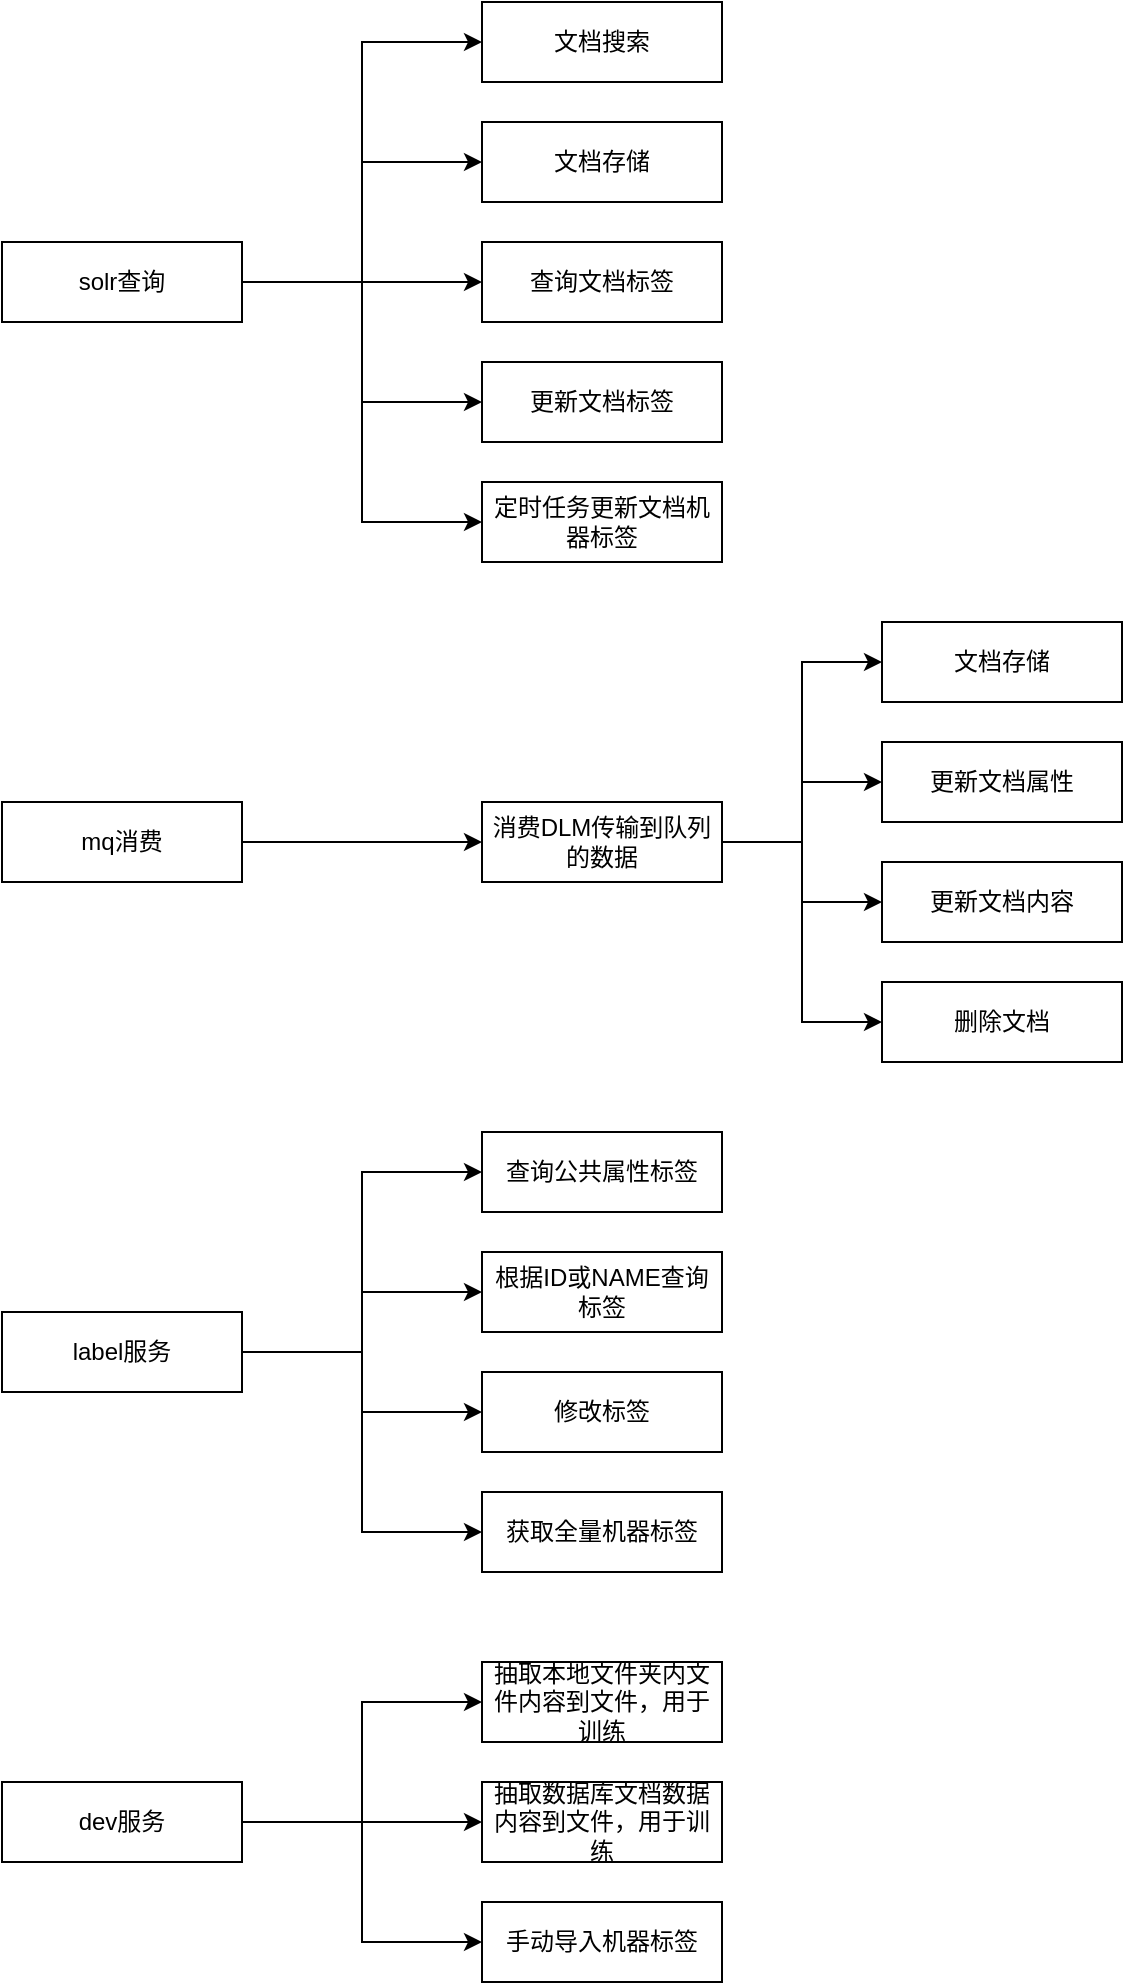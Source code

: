 <mxfile version="13.10.9" type="github">
  <diagram id="EnRVDa19JPiBxlZRLjFq" name="kms代码模块">
    <mxGraphModel dx="1108" dy="482" grid="1" gridSize="10" guides="1" tooltips="1" connect="1" arrows="1" fold="1" page="1" pageScale="1" pageWidth="827" pageHeight="1169" math="0" shadow="0">
      <root>
        <mxCell id="D3UzuKtn8YtnLK4msElT-0" />
        <mxCell id="D3UzuKtn8YtnLK4msElT-1" parent="D3UzuKtn8YtnLK4msElT-0" />
        <mxCell id="D3UzuKtn8YtnLK4msElT-2" value="文档存储" style="rounded=0;whiteSpace=wrap;html=1;" vertex="1" parent="D3UzuKtn8YtnLK4msElT-1">
          <mxGeometry x="520" y="330" width="120" height="40" as="geometry" />
        </mxCell>
        <mxCell id="D3UzuKtn8YtnLK4msElT-17" style="edgeStyle=orthogonalEdgeStyle;rounded=0;orthogonalLoop=1;jettySize=auto;html=1;entryX=0;entryY=0.5;entryDx=0;entryDy=0;" edge="1" parent="D3UzuKtn8YtnLK4msElT-1" source="D3UzuKtn8YtnLK4msElT-3" target="D3UzuKtn8YtnLK4msElT-15">
          <mxGeometry relative="1" as="geometry" />
        </mxCell>
        <mxCell id="D3UzuKtn8YtnLK4msElT-18" style="edgeStyle=orthogonalEdgeStyle;rounded=0;orthogonalLoop=1;jettySize=auto;html=1;entryX=0;entryY=0.5;entryDx=0;entryDy=0;" edge="1" parent="D3UzuKtn8YtnLK4msElT-1" source="D3UzuKtn8YtnLK4msElT-3" target="D3UzuKtn8YtnLK4msElT-16">
          <mxGeometry relative="1" as="geometry" />
        </mxCell>
        <mxCell id="D3UzuKtn8YtnLK4msElT-19" style="edgeStyle=orthogonalEdgeStyle;rounded=0;orthogonalLoop=1;jettySize=auto;html=1;entryX=0;entryY=0.5;entryDx=0;entryDy=0;" edge="1" parent="D3UzuKtn8YtnLK4msElT-1" source="D3UzuKtn8YtnLK4msElT-3" target="D3UzuKtn8YtnLK4msElT-11">
          <mxGeometry relative="1" as="geometry" />
        </mxCell>
        <mxCell id="D3UzuKtn8YtnLK4msElT-20" style="edgeStyle=orthogonalEdgeStyle;rounded=0;orthogonalLoop=1;jettySize=auto;html=1;entryX=0;entryY=0.5;entryDx=0;entryDy=0;" edge="1" parent="D3UzuKtn8YtnLK4msElT-1" source="D3UzuKtn8YtnLK4msElT-3" target="D3UzuKtn8YtnLK4msElT-12">
          <mxGeometry relative="1" as="geometry" />
        </mxCell>
        <mxCell id="D3UzuKtn8YtnLK4msElT-38" style="edgeStyle=orthogonalEdgeStyle;rounded=0;orthogonalLoop=1;jettySize=auto;html=1;entryX=0;entryY=0.5;entryDx=0;entryDy=0;" edge="1" parent="D3UzuKtn8YtnLK4msElT-1" source="D3UzuKtn8YtnLK4msElT-3" target="D3UzuKtn8YtnLK4msElT-37">
          <mxGeometry relative="1" as="geometry" />
        </mxCell>
        <mxCell id="D3UzuKtn8YtnLK4msElT-3" value="solr查询" style="rounded=0;whiteSpace=wrap;html=1;" vertex="1" parent="D3UzuKtn8YtnLK4msElT-1">
          <mxGeometry x="80" y="140" width="120" height="40" as="geometry" />
        </mxCell>
        <mxCell id="D3UzuKtn8YtnLK4msElT-33" style="edgeStyle=orthogonalEdgeStyle;rounded=0;orthogonalLoop=1;jettySize=auto;html=1;entryX=0;entryY=0.5;entryDx=0;entryDy=0;" edge="1" parent="D3UzuKtn8YtnLK4msElT-1" source="D3UzuKtn8YtnLK4msElT-4" target="D3UzuKtn8YtnLK4msElT-32">
          <mxGeometry relative="1" as="geometry" />
        </mxCell>
        <mxCell id="D3UzuKtn8YtnLK4msElT-34" style="edgeStyle=orthogonalEdgeStyle;rounded=0;orthogonalLoop=1;jettySize=auto;html=1;entryX=0;entryY=0.5;entryDx=0;entryDy=0;" edge="1" parent="D3UzuKtn8YtnLK4msElT-1" source="D3UzuKtn8YtnLK4msElT-4" target="D3UzuKtn8YtnLK4msElT-6">
          <mxGeometry relative="1" as="geometry" />
        </mxCell>
        <mxCell id="D3UzuKtn8YtnLK4msElT-35" style="edgeStyle=orthogonalEdgeStyle;rounded=0;orthogonalLoop=1;jettySize=auto;html=1;entryX=0;entryY=0.5;entryDx=0;entryDy=0;" edge="1" parent="D3UzuKtn8YtnLK4msElT-1" source="D3UzuKtn8YtnLK4msElT-4" target="D3UzuKtn8YtnLK4msElT-31">
          <mxGeometry relative="1" as="geometry" />
        </mxCell>
        <mxCell id="D3UzuKtn8YtnLK4msElT-4" value="dev服务" style="rounded=0;whiteSpace=wrap;html=1;" vertex="1" parent="D3UzuKtn8YtnLK4msElT-1">
          <mxGeometry x="80" y="910" width="120" height="40" as="geometry" />
        </mxCell>
        <mxCell id="D3UzuKtn8YtnLK4msElT-6" value="抽取数据库文档数据内容到文件，用于训练" style="rounded=0;whiteSpace=wrap;html=1;" vertex="1" parent="D3UzuKtn8YtnLK4msElT-1">
          <mxGeometry x="320" y="910" width="120" height="40" as="geometry" />
        </mxCell>
        <mxCell id="D3UzuKtn8YtnLK4msElT-10" value="" style="edgeStyle=orthogonalEdgeStyle;rounded=0;orthogonalLoop=1;jettySize=auto;html=1;" edge="1" parent="D3UzuKtn8YtnLK4msElT-1" source="D3UzuKtn8YtnLK4msElT-8" target="D3UzuKtn8YtnLK4msElT-9">
          <mxGeometry relative="1" as="geometry" />
        </mxCell>
        <mxCell id="D3UzuKtn8YtnLK4msElT-8" value="mq消费" style="rounded=0;whiteSpace=wrap;html=1;" vertex="1" parent="D3UzuKtn8YtnLK4msElT-1">
          <mxGeometry x="80" y="420" width="120" height="40" as="geometry" />
        </mxCell>
        <mxCell id="D3UzuKtn8YtnLK4msElT-24" style="edgeStyle=orthogonalEdgeStyle;rounded=0;orthogonalLoop=1;jettySize=auto;html=1;entryX=0;entryY=0.5;entryDx=0;entryDy=0;" edge="1" parent="D3UzuKtn8YtnLK4msElT-1" source="D3UzuKtn8YtnLK4msElT-9" target="D3UzuKtn8YtnLK4msElT-2">
          <mxGeometry relative="1" as="geometry" />
        </mxCell>
        <mxCell id="D3UzuKtn8YtnLK4msElT-25" style="edgeStyle=orthogonalEdgeStyle;rounded=0;orthogonalLoop=1;jettySize=auto;html=1;entryX=0;entryY=0.5;entryDx=0;entryDy=0;" edge="1" parent="D3UzuKtn8YtnLK4msElT-1" source="D3UzuKtn8YtnLK4msElT-9" target="D3UzuKtn8YtnLK4msElT-21">
          <mxGeometry relative="1" as="geometry" />
        </mxCell>
        <mxCell id="D3UzuKtn8YtnLK4msElT-26" style="edgeStyle=orthogonalEdgeStyle;rounded=0;orthogonalLoop=1;jettySize=auto;html=1;entryX=0;entryY=0.5;entryDx=0;entryDy=0;" edge="1" parent="D3UzuKtn8YtnLK4msElT-1" source="D3UzuKtn8YtnLK4msElT-9" target="D3UzuKtn8YtnLK4msElT-22">
          <mxGeometry relative="1" as="geometry" />
        </mxCell>
        <mxCell id="D3UzuKtn8YtnLK4msElT-27" style="edgeStyle=orthogonalEdgeStyle;rounded=0;orthogonalLoop=1;jettySize=auto;html=1;entryX=0;entryY=0.5;entryDx=0;entryDy=0;" edge="1" parent="D3UzuKtn8YtnLK4msElT-1" source="D3UzuKtn8YtnLK4msElT-9" target="D3UzuKtn8YtnLK4msElT-23">
          <mxGeometry relative="1" as="geometry" />
        </mxCell>
        <mxCell id="D3UzuKtn8YtnLK4msElT-9" value="消费DLM传输到队列的数据" style="whiteSpace=wrap;html=1;rounded=0;" vertex="1" parent="D3UzuKtn8YtnLK4msElT-1">
          <mxGeometry x="320" y="420" width="120" height="40" as="geometry" />
        </mxCell>
        <mxCell id="D3UzuKtn8YtnLK4msElT-11" value="查询文档标签" style="rounded=0;whiteSpace=wrap;html=1;" vertex="1" parent="D3UzuKtn8YtnLK4msElT-1">
          <mxGeometry x="320" y="140" width="120" height="40" as="geometry" />
        </mxCell>
        <mxCell id="D3UzuKtn8YtnLK4msElT-12" value="更新文档标签" style="rounded=0;whiteSpace=wrap;html=1;" vertex="1" parent="D3UzuKtn8YtnLK4msElT-1">
          <mxGeometry x="320" y="200" width="120" height="40" as="geometry" />
        </mxCell>
        <mxCell id="D3UzuKtn8YtnLK4msElT-15" value="文档搜索" style="rounded=0;whiteSpace=wrap;html=1;" vertex="1" parent="D3UzuKtn8YtnLK4msElT-1">
          <mxGeometry x="320" y="20" width="120" height="40" as="geometry" />
        </mxCell>
        <mxCell id="D3UzuKtn8YtnLK4msElT-16" value="文档存储" style="rounded=0;whiteSpace=wrap;html=1;" vertex="1" parent="D3UzuKtn8YtnLK4msElT-1">
          <mxGeometry x="320" y="80" width="120" height="40" as="geometry" />
        </mxCell>
        <mxCell id="D3UzuKtn8YtnLK4msElT-21" value="更新文档属性" style="rounded=0;whiteSpace=wrap;html=1;" vertex="1" parent="D3UzuKtn8YtnLK4msElT-1">
          <mxGeometry x="520" y="390" width="120" height="40" as="geometry" />
        </mxCell>
        <mxCell id="D3UzuKtn8YtnLK4msElT-22" value="更新文档内容" style="rounded=0;whiteSpace=wrap;html=1;" vertex="1" parent="D3UzuKtn8YtnLK4msElT-1">
          <mxGeometry x="520" y="450" width="120" height="40" as="geometry" />
        </mxCell>
        <mxCell id="D3UzuKtn8YtnLK4msElT-23" value="删除文档" style="rounded=0;whiteSpace=wrap;html=1;" vertex="1" parent="D3UzuKtn8YtnLK4msElT-1">
          <mxGeometry x="520" y="510" width="120" height="40" as="geometry" />
        </mxCell>
        <mxCell id="D3UzuKtn8YtnLK4msElT-43" style="edgeStyle=orthogonalEdgeStyle;rounded=0;orthogonalLoop=1;jettySize=auto;html=1;entryX=0;entryY=0.5;entryDx=0;entryDy=0;" edge="1" parent="D3UzuKtn8YtnLK4msElT-1" source="D3UzuKtn8YtnLK4msElT-28" target="D3UzuKtn8YtnLK4msElT-29">
          <mxGeometry relative="1" as="geometry" />
        </mxCell>
        <mxCell id="D3UzuKtn8YtnLK4msElT-44" style="edgeStyle=orthogonalEdgeStyle;rounded=0;orthogonalLoop=1;jettySize=auto;html=1;entryX=0;entryY=0.5;entryDx=0;entryDy=0;" edge="1" parent="D3UzuKtn8YtnLK4msElT-1" source="D3UzuKtn8YtnLK4msElT-28" target="D3UzuKtn8YtnLK4msElT-40">
          <mxGeometry relative="1" as="geometry" />
        </mxCell>
        <mxCell id="D3UzuKtn8YtnLK4msElT-45" style="edgeStyle=orthogonalEdgeStyle;rounded=0;orthogonalLoop=1;jettySize=auto;html=1;entryX=0;entryY=0.5;entryDx=0;entryDy=0;" edge="1" parent="D3UzuKtn8YtnLK4msElT-1" source="D3UzuKtn8YtnLK4msElT-28" target="D3UzuKtn8YtnLK4msElT-42">
          <mxGeometry relative="1" as="geometry" />
        </mxCell>
        <mxCell id="D3UzuKtn8YtnLK4msElT-28" value="label服务" style="rounded=0;whiteSpace=wrap;html=1;" vertex="1" parent="D3UzuKtn8YtnLK4msElT-1">
          <mxGeometry x="80" y="675" width="120" height="40" as="geometry" />
        </mxCell>
        <mxCell id="D3UzuKtn8YtnLK4msElT-29" value="查询公共属性标签" style="rounded=0;whiteSpace=wrap;html=1;" vertex="1" parent="D3UzuKtn8YtnLK4msElT-1">
          <mxGeometry x="320" y="585" width="120" height="40" as="geometry" />
        </mxCell>
        <mxCell id="D3UzuKtn8YtnLK4msElT-31" value="手动导入机器标签" style="rounded=0;whiteSpace=wrap;html=1;" vertex="1" parent="D3UzuKtn8YtnLK4msElT-1">
          <mxGeometry x="320" y="970" width="120" height="40" as="geometry" />
        </mxCell>
        <mxCell id="D3UzuKtn8YtnLK4msElT-32" value="抽取本地文件夹内文件内容到文件，用于训练" style="rounded=0;whiteSpace=wrap;html=1;" vertex="1" parent="D3UzuKtn8YtnLK4msElT-1">
          <mxGeometry x="320" y="850" width="120" height="40" as="geometry" />
        </mxCell>
        <mxCell id="D3UzuKtn8YtnLK4msElT-37" value="定时任务更新文档机器标签" style="rounded=0;whiteSpace=wrap;html=1;" vertex="1" parent="D3UzuKtn8YtnLK4msElT-1">
          <mxGeometry x="320" y="260" width="120" height="40" as="geometry" />
        </mxCell>
        <mxCell id="D3UzuKtn8YtnLK4msElT-40" value="修改标签" style="rounded=0;whiteSpace=wrap;html=1;" vertex="1" parent="D3UzuKtn8YtnLK4msElT-1">
          <mxGeometry x="320" y="705" width="120" height="40" as="geometry" />
        </mxCell>
        <mxCell id="D3UzuKtn8YtnLK4msElT-39" value="根据ID或NAME查询标签" style="rounded=0;whiteSpace=wrap;html=1;" vertex="1" parent="D3UzuKtn8YtnLK4msElT-1">
          <mxGeometry x="320" y="645" width="120" height="40" as="geometry" />
        </mxCell>
        <mxCell id="D3UzuKtn8YtnLK4msElT-41" style="edgeStyle=orthogonalEdgeStyle;rounded=0;orthogonalLoop=1;jettySize=auto;html=1;" edge="1" parent="D3UzuKtn8YtnLK4msElT-1" source="D3UzuKtn8YtnLK4msElT-28" target="D3UzuKtn8YtnLK4msElT-39">
          <mxGeometry relative="1" as="geometry">
            <mxPoint x="200" y="665" as="sourcePoint" />
            <mxPoint x="380" y="625" as="targetPoint" />
          </mxGeometry>
        </mxCell>
        <mxCell id="D3UzuKtn8YtnLK4msElT-42" value="获取全量机器标签" style="rounded=0;whiteSpace=wrap;html=1;" vertex="1" parent="D3UzuKtn8YtnLK4msElT-1">
          <mxGeometry x="320" y="765" width="120" height="40" as="geometry" />
        </mxCell>
      </root>
    </mxGraphModel>
  </diagram>
</mxfile>
